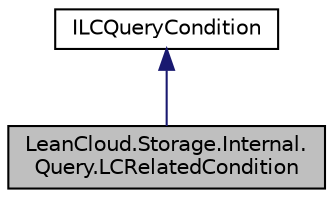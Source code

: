 digraph "LeanCloud.Storage.Internal.Query.LCRelatedCondition"
{
  edge [fontname="Helvetica",fontsize="10",labelfontname="Helvetica",labelfontsize="10"];
  node [fontname="Helvetica",fontsize="10",shape=record];
  Node1 [label="LeanCloud.Storage.Internal.\lQuery.LCRelatedCondition",height=0.2,width=0.4,color="black", fillcolor="grey75", style="filled", fontcolor="black"];
  Node2 -> Node1 [dir="back",color="midnightblue",fontsize="10",style="solid",fontname="Helvetica"];
  Node2 [label="ILCQueryCondition",height=0.2,width=0.4,color="black", fillcolor="white", style="filled",URL="$interfaceLeanCloud_1_1Storage_1_1Internal_1_1Query_1_1ILCQueryCondition.html"];
}
